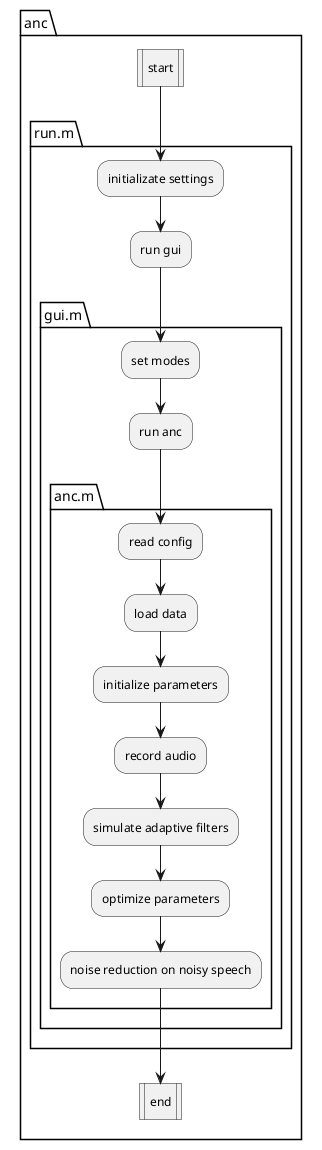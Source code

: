 @startuml Pipeline Flowchart
|ANC|
package "anc" {
    :start|
    package "run.m" {
        :initializate settings;
        :run gui;
        package "gui.m" {
            :set modes;
            :run anc;
            package "anc.m" {
                :read config;
                :load data;
                :initialize parameters;
                :record audio;
                :simulate adaptive filters;
                :optimize parameters;
                :noise reduction on noisy speech;
            }
        }
    }
    :end|
}
@enduml
